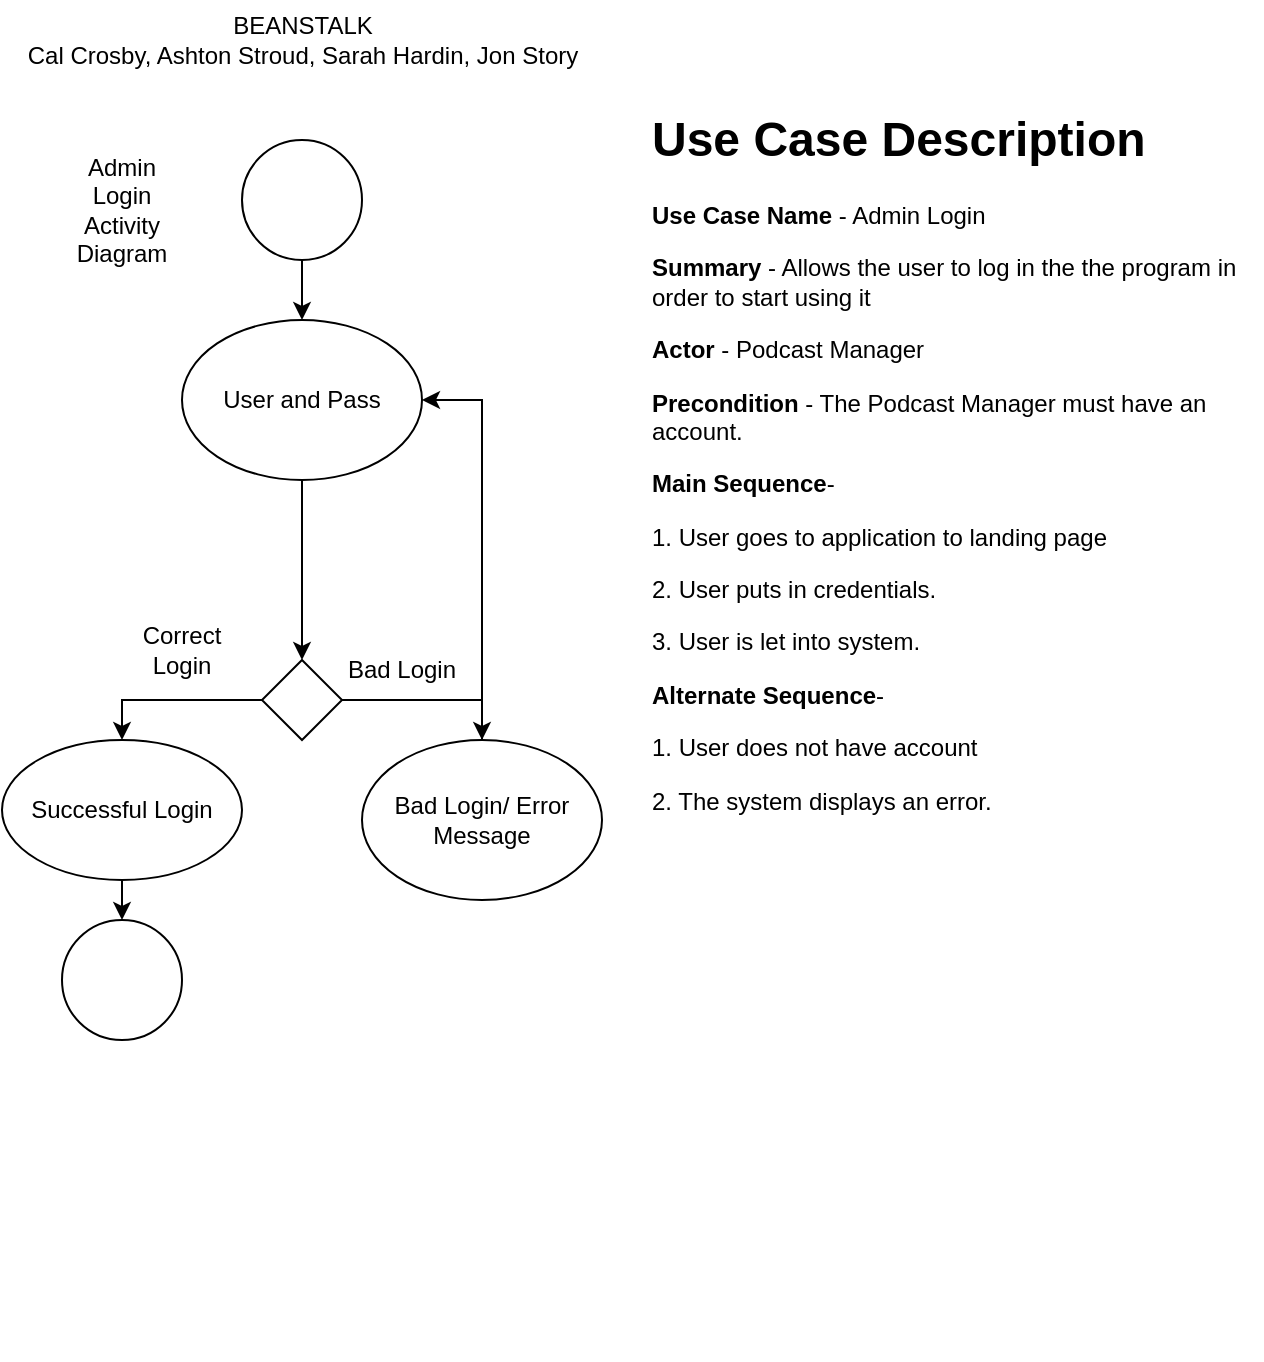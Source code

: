<mxfile version="21.6.8" type="device">
  <diagram name="Page-1" id="hMlXi8AzLG2mlIEBjENS">
    <mxGraphModel dx="1434" dy="956" grid="1" gridSize="10" guides="1" tooltips="1" connect="1" arrows="1" fold="1" page="1" pageScale="1" pageWidth="850" pageHeight="1100" math="0" shadow="0">
      <root>
        <mxCell id="0" />
        <mxCell id="1" parent="0" />
        <mxCell id="96aA8YCgnIsmCBzj4DnL-1" style="edgeStyle=orthogonalEdgeStyle;rounded=0;orthogonalLoop=1;jettySize=auto;html=1;" parent="1" source="96aA8YCgnIsmCBzj4DnL-2" edge="1">
          <mxGeometry relative="1" as="geometry">
            <mxPoint x="370" y="230" as="targetPoint" />
          </mxGeometry>
        </mxCell>
        <mxCell id="96aA8YCgnIsmCBzj4DnL-2" value="" style="ellipse;whiteSpace=wrap;html=1;aspect=fixed;" parent="1" vertex="1">
          <mxGeometry x="340" y="140" width="60" height="60" as="geometry" />
        </mxCell>
        <mxCell id="96aA8YCgnIsmCBzj4DnL-3" value="Admin Login Activity Diagram" style="text;html=1;strokeColor=none;fillColor=none;align=center;verticalAlign=middle;whiteSpace=wrap;rounded=0;" parent="1" vertex="1">
          <mxGeometry x="250" y="160" width="60" height="30" as="geometry" />
        </mxCell>
        <mxCell id="96aA8YCgnIsmCBzj4DnL-4" style="edgeStyle=orthogonalEdgeStyle;rounded=0;orthogonalLoop=1;jettySize=auto;html=1;" parent="1" source="96aA8YCgnIsmCBzj4DnL-5" target="96aA8YCgnIsmCBzj4DnL-12" edge="1">
          <mxGeometry relative="1" as="geometry" />
        </mxCell>
        <mxCell id="96aA8YCgnIsmCBzj4DnL-5" value="User and Pass" style="ellipse;whiteSpace=wrap;html=1;" parent="1" vertex="1">
          <mxGeometry x="310" y="230" width="120" height="80" as="geometry" />
        </mxCell>
        <mxCell id="96aA8YCgnIsmCBzj4DnL-6" style="edgeStyle=orthogonalEdgeStyle;rounded=0;orthogonalLoop=1;jettySize=auto;html=1;" parent="1" source="96aA8YCgnIsmCBzj4DnL-7" edge="1">
          <mxGeometry relative="1" as="geometry">
            <mxPoint x="280" y="530" as="targetPoint" />
          </mxGeometry>
        </mxCell>
        <mxCell id="96aA8YCgnIsmCBzj4DnL-7" value="Successful Login" style="ellipse;whiteSpace=wrap;html=1;" parent="1" vertex="1">
          <mxGeometry x="220" y="440" width="120" height="70" as="geometry" />
        </mxCell>
        <mxCell id="96aA8YCgnIsmCBzj4DnL-8" style="edgeStyle=orthogonalEdgeStyle;rounded=0;orthogonalLoop=1;jettySize=auto;html=1;entryX=1;entryY=0.5;entryDx=0;entryDy=0;" parent="1" source="96aA8YCgnIsmCBzj4DnL-9" target="96aA8YCgnIsmCBzj4DnL-5" edge="1">
          <mxGeometry relative="1" as="geometry" />
        </mxCell>
        <mxCell id="96aA8YCgnIsmCBzj4DnL-9" value="Bad Login/ Error Message" style="ellipse;whiteSpace=wrap;html=1;" parent="1" vertex="1">
          <mxGeometry x="400" y="440" width="120" height="80" as="geometry" />
        </mxCell>
        <mxCell id="96aA8YCgnIsmCBzj4DnL-10" style="edgeStyle=orthogonalEdgeStyle;rounded=0;orthogonalLoop=1;jettySize=auto;html=1;entryX=0.5;entryY=0;entryDx=0;entryDy=0;" parent="1" source="96aA8YCgnIsmCBzj4DnL-12" target="96aA8YCgnIsmCBzj4DnL-9" edge="1">
          <mxGeometry relative="1" as="geometry" />
        </mxCell>
        <mxCell id="96aA8YCgnIsmCBzj4DnL-11" style="edgeStyle=orthogonalEdgeStyle;rounded=0;orthogonalLoop=1;jettySize=auto;html=1;entryX=0.5;entryY=0;entryDx=0;entryDy=0;" parent="1" source="96aA8YCgnIsmCBzj4DnL-12" target="96aA8YCgnIsmCBzj4DnL-7" edge="1">
          <mxGeometry relative="1" as="geometry" />
        </mxCell>
        <mxCell id="96aA8YCgnIsmCBzj4DnL-12" value="" style="rhombus;whiteSpace=wrap;html=1;" parent="1" vertex="1">
          <mxGeometry x="350" y="400" width="40" height="40" as="geometry" />
        </mxCell>
        <mxCell id="96aA8YCgnIsmCBzj4DnL-13" value="" style="ellipse;whiteSpace=wrap;html=1;aspect=fixed;" parent="1" vertex="1">
          <mxGeometry x="250" y="530" width="60" height="60" as="geometry" />
        </mxCell>
        <mxCell id="96aA8YCgnIsmCBzj4DnL-21" value="&lt;h1&gt;Use Case Description&lt;/h1&gt;&lt;p&gt;&lt;b&gt;Use Case Name&lt;/b&gt; - Admin Login&lt;/p&gt;&lt;p&gt;&lt;b&gt;Summary &lt;/b&gt;- Allows the user to log in the the program in order to start using it&lt;/p&gt;&lt;p&gt;&lt;b&gt;Actor&amp;nbsp;&lt;/b&gt;- Podcast Manager&lt;/p&gt;&lt;p&gt;&lt;b&gt;Precondition &lt;/b&gt;- The Podcast Manager must have an account.&lt;/p&gt;&lt;p&gt;&lt;b&gt;Main Sequence&lt;/b&gt;-&amp;nbsp;&lt;/p&gt;&lt;p&gt;1. User goes to application to landing page&lt;/p&gt;&lt;p&gt;2. User puts in credentials.&lt;/p&gt;&lt;p&gt;3. User is let into system.&lt;/p&gt;&lt;p&gt;&lt;b&gt;Alternate Sequence&lt;/b&gt;-&amp;nbsp;&lt;/p&gt;&lt;p&gt;1. User does not have account&lt;/p&gt;&lt;p&gt;2. The system displays an error.&lt;/p&gt;&lt;p&gt;&lt;br&gt;&lt;/p&gt;&lt;p&gt;&lt;br&gt;&lt;/p&gt;&lt;p&gt;&lt;br&gt;&lt;/p&gt;&lt;p&gt;&lt;b&gt;&amp;nbsp;&lt;/b&gt;&lt;/p&gt;" style="text;html=1;strokeColor=none;fillColor=none;spacing=5;spacingTop=-20;whiteSpace=wrap;overflow=hidden;rounded=0;" parent="1" vertex="1">
          <mxGeometry x="540" y="120" width="310" height="630" as="geometry" />
        </mxCell>
        <mxCell id="96aA8YCgnIsmCBzj4DnL-22" value="Correct Login" style="text;html=1;strokeColor=none;fillColor=none;align=center;verticalAlign=middle;whiteSpace=wrap;rounded=0;" parent="1" vertex="1">
          <mxGeometry x="280" y="380" width="60" height="30" as="geometry" />
        </mxCell>
        <mxCell id="96aA8YCgnIsmCBzj4DnL-23" value="Bad Login" style="text;html=1;strokeColor=none;fillColor=none;align=center;verticalAlign=middle;whiteSpace=wrap;rounded=0;" parent="1" vertex="1">
          <mxGeometry x="390" y="390" width="60" height="30" as="geometry" />
        </mxCell>
        <mxCell id="kduTryAlUfrLYcPZKHb1-1" value="BEANSTALK&lt;br&gt;Cal Crosby, Ashton Stroud, Sarah Hardin, Jon Story" style="text;html=1;align=center;verticalAlign=middle;resizable=0;points=[];autosize=1;strokeColor=none;fillColor=none;" parent="1" vertex="1">
          <mxGeometry x="220" y="70" width="300" height="40" as="geometry" />
        </mxCell>
      </root>
    </mxGraphModel>
  </diagram>
</mxfile>
